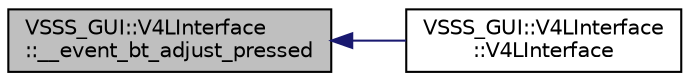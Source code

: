 digraph "VSSS_GUI::V4LInterface::__event_bt_adjust_pressed"
{
 // INTERACTIVE_SVG=YES
  edge [fontname="Helvetica",fontsize="10",labelfontname="Helvetica",labelfontsize="10"];
  node [fontname="Helvetica",fontsize="10",shape=record];
  rankdir="LR";
  Node154 [label="VSSS_GUI::V4LInterface\l::__event_bt_adjust_pressed",height=0.2,width=0.4,color="black", fillcolor="grey75", style="filled", fontcolor="black"];
  Node154 -> Node155 [dir="back",color="midnightblue",fontsize="10",style="solid"];
  Node155 [label="VSSS_GUI::V4LInterface\l::V4LInterface",height=0.2,width=0.4,color="black", fillcolor="white", style="filled",URL="$class_v_s_s_s___g_u_i_1_1_v4_l_interface.html#a8fafd828eacc6d5480649fa9fddc7ee4",tooltip="Constructor of a V4LInterface object. "];
}
